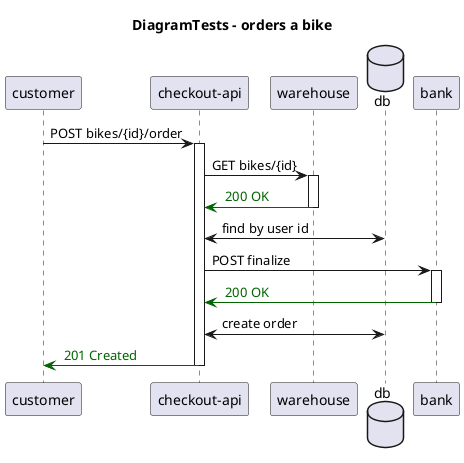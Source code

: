 @startuml
title DiagramTests - orders a bike
participant "customer"
participant "checkout-api"
participant "warehouse"
database "db"
participant "bank"
"customer" -> "checkout-api": POST bikes/{id}/order
activate "checkout-api"
"checkout-api" -> "warehouse": GET bikes/{id}
activate "warehouse"

"warehouse" -[#DarkGreen]> "checkout-api": <color:DarkGreen> 200 OK
deactivate "warehouse"
"checkout-api" <-> "db": find by user id
"checkout-api" -> "bank": POST finalize
activate "bank"

"bank" -[#DarkGreen]> "checkout-api": <color:DarkGreen> 200 OK
deactivate "bank"
"checkout-api" <-> "db": create order
"checkout-api" -[#DarkGreen]> "customer": <color:DarkGreen> 201 Created
deactivate "checkout-api"
@enduml